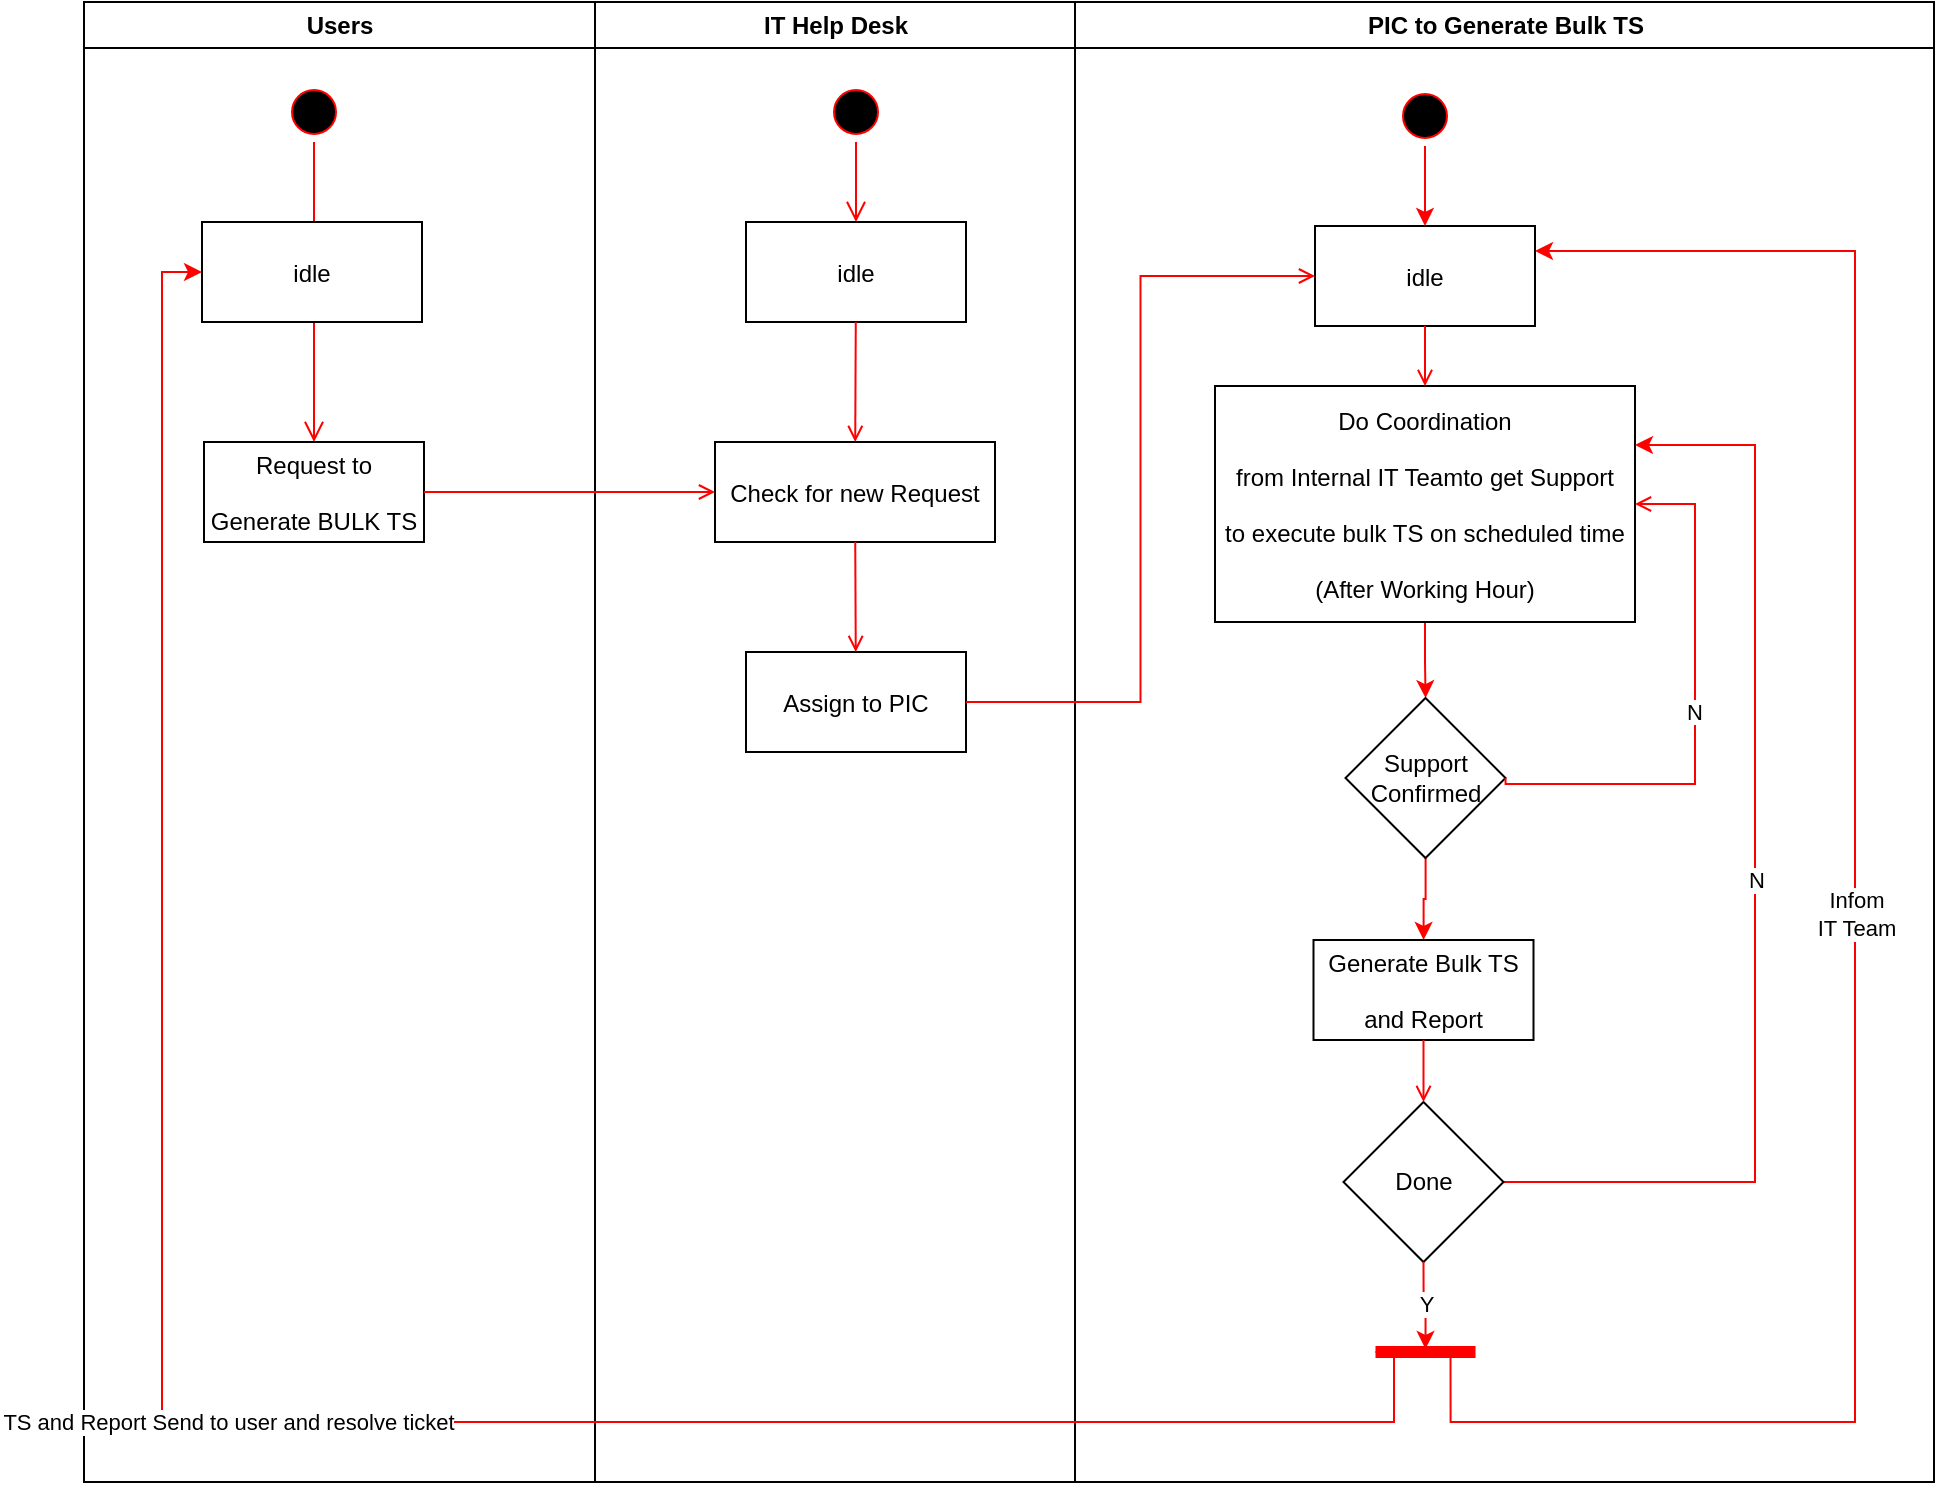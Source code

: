 <mxfile version="15.4.3" type="github">
  <diagram name="Page-1" id="e7e014a7-5840-1c2e-5031-d8a46d1fe8dd">
    <mxGraphModel dx="918" dy="474" grid="1" gridSize="10" guides="1" tooltips="1" connect="1" arrows="1" fold="1" page="1" pageScale="1" pageWidth="1169" pageHeight="826" background="none" math="0" shadow="0">
      <root>
        <mxCell id="0" />
        <mxCell id="1" parent="0" />
        <mxCell id="2" value="Users" style="swimlane;whiteSpace=wrap" parent="1" vertex="1">
          <mxGeometry x="165" y="60" width="255.5" height="740" as="geometry" />
        </mxCell>
        <mxCell id="5" value="" style="ellipse;shape=startState;fillColor=#000000;strokeColor=#ff0000;" parent="2" vertex="1">
          <mxGeometry x="100" y="40" width="30" height="30" as="geometry" />
        </mxCell>
        <mxCell id="6" value="" style="edgeStyle=elbowEdgeStyle;elbow=horizontal;verticalAlign=bottom;endArrow=open;endSize=8;strokeColor=#FF0000;endFill=1;rounded=0" parent="2" source="5" target="10" edge="1">
          <mxGeometry x="100" y="40" as="geometry">
            <mxPoint x="115.5" y="322" as="targetPoint" />
          </mxGeometry>
        </mxCell>
        <mxCell id="10" value="Request to &#xa;&#xa;Generate BULK TS" style="" parent="2" vertex="1">
          <mxGeometry x="60" y="220" width="110" height="50" as="geometry" />
        </mxCell>
        <mxCell id="SXdFW6bV2_QY-OcFJXrF-66" value="idle" style="" vertex="1" parent="2">
          <mxGeometry x="59" y="110" width="110" height="50" as="geometry" />
        </mxCell>
        <mxCell id="3" value="IT Help Desk" style="swimlane;whiteSpace=wrap;startSize=23;" parent="1" vertex="1">
          <mxGeometry x="420.5" y="60" width="240" height="740" as="geometry" />
        </mxCell>
        <mxCell id="13" value="" style="ellipse;shape=startState;fillColor=#000000;strokeColor=#ff0000;" parent="3" vertex="1">
          <mxGeometry x="115.5" y="40" width="30" height="30" as="geometry" />
        </mxCell>
        <mxCell id="14" value="" style="edgeStyle=elbowEdgeStyle;elbow=horizontal;verticalAlign=bottom;endArrow=open;endSize=8;strokeColor=#FF0000;endFill=1;rounded=0" parent="3" source="13" target="15" edge="1">
          <mxGeometry x="95.5" y="20" as="geometry">
            <mxPoint x="110.5" y="90" as="targetPoint" />
          </mxGeometry>
        </mxCell>
        <mxCell id="15" value="idle" style="" parent="3" vertex="1">
          <mxGeometry x="75.5" y="110" width="110" height="50" as="geometry" />
        </mxCell>
        <mxCell id="16" value="Check for new Request" style="" parent="3" vertex="1">
          <mxGeometry x="60" y="220" width="140" height="50" as="geometry" />
        </mxCell>
        <mxCell id="17" value="" style="endArrow=open;strokeColor=#FF0000;endFill=1;rounded=0" parent="3" source="15" target="16" edge="1">
          <mxGeometry relative="1" as="geometry" />
        </mxCell>
        <mxCell id="18" value="Assign to PIC" style="" parent="3" vertex="1">
          <mxGeometry x="75.5" y="325" width="110" height="50" as="geometry" />
        </mxCell>
        <mxCell id="19" value="" style="endArrow=open;strokeColor=#FF0000;endFill=1;rounded=0" parent="3" source="16" target="18" edge="1">
          <mxGeometry relative="1" as="geometry" />
        </mxCell>
        <mxCell id="4" value="PIC to Generate Bulk TS " style="swimlane;whiteSpace=wrap;startSize=23;" parent="1" vertex="1">
          <mxGeometry x="660.5" y="60" width="429.5" height="740" as="geometry" />
        </mxCell>
        <mxCell id="SXdFW6bV2_QY-OcFJXrF-45" value="" style="edgeStyle=orthogonalEdgeStyle;rounded=0;orthogonalLoop=1;jettySize=auto;html=1;strokeColor=#FF0000;" edge="1" parent="4" source="33" target="SXdFW6bV2_QY-OcFJXrF-44">
          <mxGeometry relative="1" as="geometry" />
        </mxCell>
        <mxCell id="33" value="Do Coordination &#xa;&#xa;from Internal IT Teamto get Support&#xa;&#xa;to execute bulk TS on scheduled time &#xa;&#xa;(After Working Hour)" style="" parent="4" vertex="1">
          <mxGeometry x="70" y="192" width="210" height="118" as="geometry" />
        </mxCell>
        <mxCell id="SXdFW6bV2_QY-OcFJXrF-41" value="idle" style="" vertex="1" parent="4">
          <mxGeometry x="120" y="112" width="110" height="50" as="geometry" />
        </mxCell>
        <mxCell id="SXdFW6bV2_QY-OcFJXrF-46" value="" style="edgeStyle=orthogonalEdgeStyle;rounded=0;orthogonalLoop=1;jettySize=auto;html=1;strokeColor=#FF0000;" edge="1" parent="4" source="SXdFW6bV2_QY-OcFJXrF-42" target="SXdFW6bV2_QY-OcFJXrF-41">
          <mxGeometry relative="1" as="geometry" />
        </mxCell>
        <mxCell id="SXdFW6bV2_QY-OcFJXrF-42" value="" style="ellipse;shape=startState;fillColor=#000000;strokeColor=#ff0000;" vertex="1" parent="4">
          <mxGeometry x="160" y="42" width="30" height="30" as="geometry" />
        </mxCell>
        <mxCell id="SXdFW6bV2_QY-OcFJXrF-43" value="" style="endArrow=open;strokeColor=#FF0000;endFill=1;rounded=0;exitX=0.5;exitY=1;exitDx=0;exitDy=0;" edge="1" parent="4" source="SXdFW6bV2_QY-OcFJXrF-41" target="33">
          <mxGeometry relative="1" as="geometry">
            <mxPoint x="320.386" y="298" as="sourcePoint" />
            <mxPoint x="320.114" y="358" as="targetPoint" />
          </mxGeometry>
        </mxCell>
        <mxCell id="SXdFW6bV2_QY-OcFJXrF-53" value="" style="edgeStyle=orthogonalEdgeStyle;rounded=0;orthogonalLoop=1;jettySize=auto;html=1;strokeColor=#FF0000;" edge="1" parent="4" source="SXdFW6bV2_QY-OcFJXrF-44" target="SXdFW6bV2_QY-OcFJXrF-48">
          <mxGeometry relative="1" as="geometry" />
        </mxCell>
        <mxCell id="SXdFW6bV2_QY-OcFJXrF-44" value="&lt;div&gt;Support&lt;/div&gt;&lt;div&gt;Confirmed&lt;br&gt;&lt;/div&gt;" style="rhombus;whiteSpace=wrap;html=1;" vertex="1" parent="4">
          <mxGeometry x="135.25" y="348" width="80" height="80" as="geometry" />
        </mxCell>
        <mxCell id="SXdFW6bV2_QY-OcFJXrF-47" value="N" style="edgeStyle=orthogonalEdgeStyle;strokeColor=#FF0000;endArrow=open;endFill=1;rounded=0;exitX=1;exitY=0.5;exitDx=0;exitDy=0;entryX=1;entryY=0.5;entryDx=0;entryDy=0;" edge="1" parent="4" source="SXdFW6bV2_QY-OcFJXrF-44" target="33">
          <mxGeometry width="100" height="100" relative="1" as="geometry">
            <mxPoint x="-44.5" y="360" as="sourcePoint" />
            <mxPoint x="130" y="147" as="targetPoint" />
            <Array as="points">
              <mxPoint x="215" y="391" />
              <mxPoint x="310" y="391" />
              <mxPoint x="310" y="251" />
            </Array>
          </mxGeometry>
        </mxCell>
        <mxCell id="SXdFW6bV2_QY-OcFJXrF-48" value="Generate Bulk TS &#xa;&#xa;and Report" style="" vertex="1" parent="4">
          <mxGeometry x="119.25" y="469" width="110" height="50" as="geometry" />
        </mxCell>
        <mxCell id="SXdFW6bV2_QY-OcFJXrF-64" value="N" style="edgeStyle=orthogonalEdgeStyle;rounded=0;orthogonalLoop=1;jettySize=auto;html=1;exitX=1;exitY=0.5;exitDx=0;exitDy=0;entryX=1;entryY=0.25;entryDx=0;entryDy=0;strokeColor=#FF0000;" edge="1" parent="4" source="SXdFW6bV2_QY-OcFJXrF-56" target="33">
          <mxGeometry relative="1" as="geometry">
            <Array as="points">
              <mxPoint x="340" y="590" />
              <mxPoint x="340" y="222" />
            </Array>
          </mxGeometry>
        </mxCell>
        <mxCell id="SXdFW6bV2_QY-OcFJXrF-56" value="Done" style="rhombus;whiteSpace=wrap;html=1;" vertex="1" parent="4">
          <mxGeometry x="134.25" y="550" width="80" height="80" as="geometry" />
        </mxCell>
        <mxCell id="SXdFW6bV2_QY-OcFJXrF-57" value="" style="endArrow=open;strokeColor=#FF0000;endFill=1;rounded=0;exitX=0.5;exitY=1;exitDx=0;exitDy=0;entryX=0.5;entryY=0;entryDx=0;entryDy=0;" edge="1" parent="4" source="SXdFW6bV2_QY-OcFJXrF-48" target="SXdFW6bV2_QY-OcFJXrF-56">
          <mxGeometry relative="1" as="geometry">
            <mxPoint x="320.619" y="340" as="sourcePoint" />
            <mxPoint x="320.881" y="395" as="targetPoint" />
          </mxGeometry>
        </mxCell>
        <mxCell id="SXdFW6bV2_QY-OcFJXrF-67" value="&lt;div&gt;Infom&lt;/div&gt;&lt;div&gt;IT Team&lt;br&gt;&lt;/div&gt;" style="edgeStyle=orthogonalEdgeStyle;rounded=0;orthogonalLoop=1;jettySize=auto;html=1;exitX=0.75;exitY=0.5;exitDx=0;exitDy=0;exitPerimeter=0;entryX=1;entryY=0.25;entryDx=0;entryDy=0;strokeColor=#FF0000;" edge="1" parent="4" source="SXdFW6bV2_QY-OcFJXrF-58" target="SXdFW6bV2_QY-OcFJXrF-41">
          <mxGeometry relative="1" as="geometry">
            <Array as="points">
              <mxPoint x="188" y="710" />
              <mxPoint x="390" y="710" />
              <mxPoint x="390" y="125" />
            </Array>
          </mxGeometry>
        </mxCell>
        <mxCell id="SXdFW6bV2_QY-OcFJXrF-58" value="" style="shape=line;strokeWidth=6;strokeColor=#ff0000;rotation=0;" vertex="1" parent="4">
          <mxGeometry x="150.25" y="670" width="50" height="10" as="geometry" />
        </mxCell>
        <mxCell id="SXdFW6bV2_QY-OcFJXrF-59" value="Y" style="edgeStyle=orthogonalEdgeStyle;rounded=0;orthogonalLoop=1;jettySize=auto;html=1;strokeColor=#FF0000;entryX=0.5;entryY=0.35;entryDx=0;entryDy=0;entryPerimeter=0;exitX=0.5;exitY=1;exitDx=0;exitDy=0;" edge="1" parent="4" source="SXdFW6bV2_QY-OcFJXrF-56" target="SXdFW6bV2_QY-OcFJXrF-58">
          <mxGeometry relative="1" as="geometry">
            <mxPoint x="797.5" y="142" as="sourcePoint" />
            <mxPoint x="797.5" y="182.0" as="targetPoint" />
          </mxGeometry>
        </mxCell>
        <mxCell id="20" value="" style="endArrow=open;strokeColor=#FF0000;endFill=1;rounded=0;entryX=0;entryY=0.5;entryDx=0;entryDy=0;" parent="1" source="10" target="16" edge="1">
          <mxGeometry relative="1" as="geometry" />
        </mxCell>
        <mxCell id="37" value="" style="edgeStyle=orthogonalEdgeStyle;strokeColor=#FF0000;endArrow=open;endFill=1;rounded=0;exitX=1;exitY=0.5;exitDx=0;exitDy=0;entryX=0;entryY=0.5;entryDx=0;entryDy=0;" parent="1" target="SXdFW6bV2_QY-OcFJXrF-41" edge="1" source="18">
          <mxGeometry width="100" height="100" relative="1" as="geometry">
            <mxPoint x="630.5" y="489.5" as="sourcePoint" />
            <mxPoint x="750.5" y="489.5" as="targetPoint" />
          </mxGeometry>
        </mxCell>
        <mxCell id="SXdFW6bV2_QY-OcFJXrF-65" value="TS and Report Send to user and resolve ticket" style="edgeStyle=orthogonalEdgeStyle;rounded=0;orthogonalLoop=1;jettySize=auto;html=1;exitX=0;exitY=0.5;exitDx=0;exitDy=0;exitPerimeter=0;strokeColor=#FF0000;entryX=0;entryY=0.5;entryDx=0;entryDy=0;" edge="1" parent="1" source="SXdFW6bV2_QY-OcFJXrF-58" target="SXdFW6bV2_QY-OcFJXrF-66">
          <mxGeometry relative="1" as="geometry">
            <mxPoint x="200" y="200" as="targetPoint" />
            <Array as="points">
              <mxPoint x="820" y="735" />
              <mxPoint x="820" y="770" />
              <mxPoint x="204" y="770" />
              <mxPoint x="204" y="195" />
            </Array>
          </mxGeometry>
        </mxCell>
      </root>
    </mxGraphModel>
  </diagram>
</mxfile>
